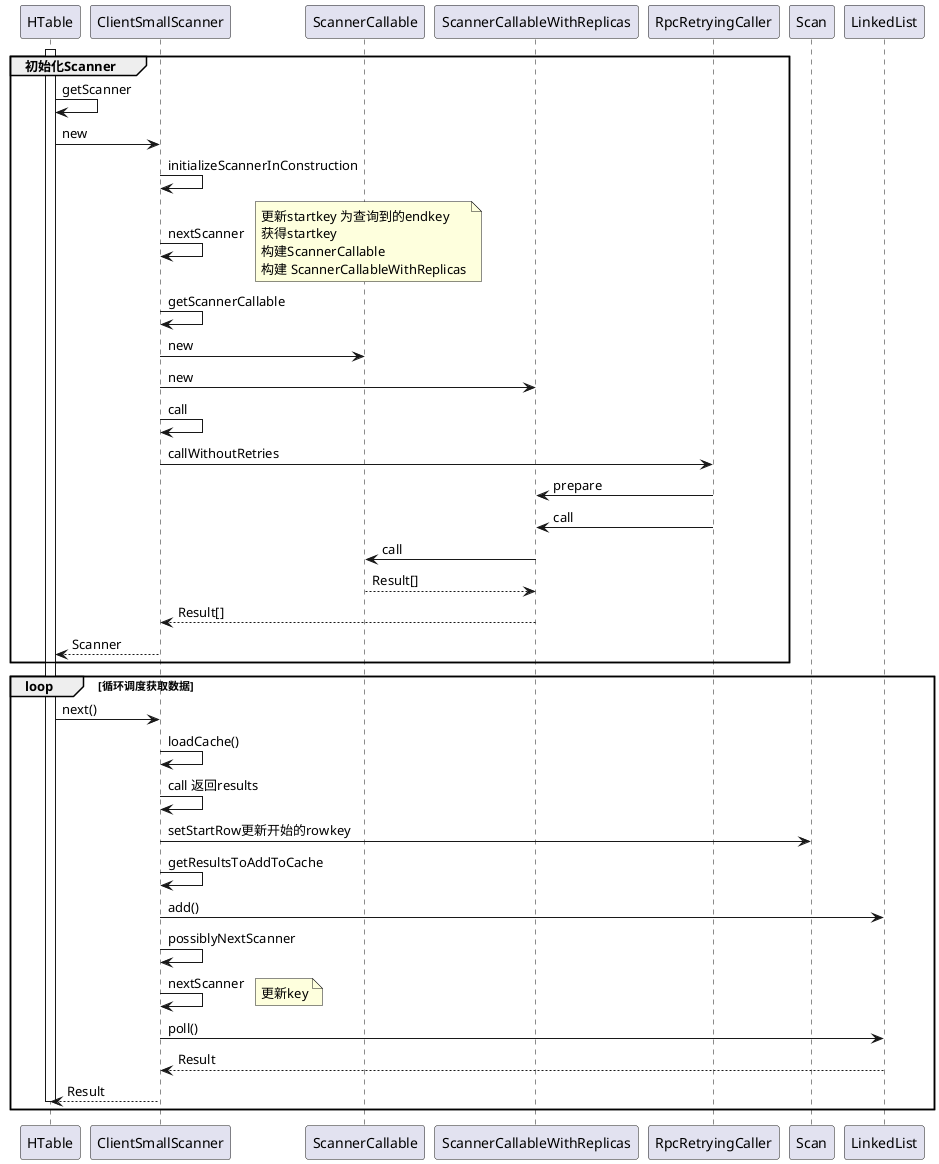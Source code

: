 @startuml
activate HTable
group 初始化Scanner
HTable -> HTable : getScanner
HTable -> ClientSmallScanner: new
ClientSmallScanner -> ClientSmallScanner: initializeScannerInConstruction
ClientSmallScanner -> ClientSmallScanner: nextScanner
note right: 更新startkey 为查询到的endkey\n获得startkey\n构建ScannerCallable\n构建 ScannerCallableWithReplicas
ClientSmallScanner -> ClientSmallScanner: getScannerCallable
ClientSmallScanner -> ScannerCallable: new
ClientSmallScanner -> ScannerCallableWithReplicas: new
ClientSmallScanner -> ClientSmallScanner: call
ClientSmallScanner -> RpcRetryingCaller: callWithoutRetries
RpcRetryingCaller -> ScannerCallableWithReplicas: prepare
RpcRetryingCaller -> ScannerCallableWithReplicas: call
ScannerCallableWithReplicas -> ScannerCallable: call
ScannerCallable --> ScannerCallableWithReplicas: Result[]
ScannerCallableWithReplicas --> ClientSmallScanner: Result[]
ClientSmallScanner --> HTable: Scanner
end


loop 循环调度获取数据
HTable -> ClientSmallScanner: next()
ClientSmallScanner -> ClientSmallScanner: loadCache()
ClientSmallScanner -> ClientSmallScanner: call 返回results
ClientSmallScanner -> Scan: setStartRow更新开始的rowkey
ClientSmallScanner -> ClientSmallScanner: getResultsToAddToCache
ClientSmallScanner -> LinkedList: add()
ClientSmallScanner -> ClientSmallScanner: possiblyNextScanner
ClientSmallScanner -> ClientSmallScanner: nextScanner
note right: 更新key

ClientSmallScanner -> LinkedList: poll()
LinkedList --> ClientSmallScanner: Result


ClientSmallScanner --> HTable: Result
deactivate HTable
end

@enduml